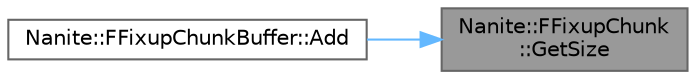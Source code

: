 digraph "Nanite::FFixupChunk::GetSize"
{
 // INTERACTIVE_SVG=YES
 // LATEX_PDF_SIZE
  bgcolor="transparent";
  edge [fontname=Helvetica,fontsize=10,labelfontname=Helvetica,labelfontsize=10];
  node [fontname=Helvetica,fontsize=10,shape=box,height=0.2,width=0.4];
  rankdir="RL";
  Node1 [id="Node000001",label="Nanite::FFixupChunk\l::GetSize",height=0.2,width=0.4,color="gray40", fillcolor="grey60", style="filled", fontcolor="black",tooltip=" "];
  Node1 -> Node2 [id="edge1_Node000001_Node000002",dir="back",color="steelblue1",style="solid",tooltip=" "];
  Node2 [id="Node000002",label="Nanite::FFixupChunkBuffer::Add",height=0.2,width=0.4,color="grey40", fillcolor="white", style="filled",URL="$d5/d32/classNanite_1_1FFixupChunkBuffer.html#a88e3ddf09b6b5183c26aea2c13619e89",tooltip=" "];
}
